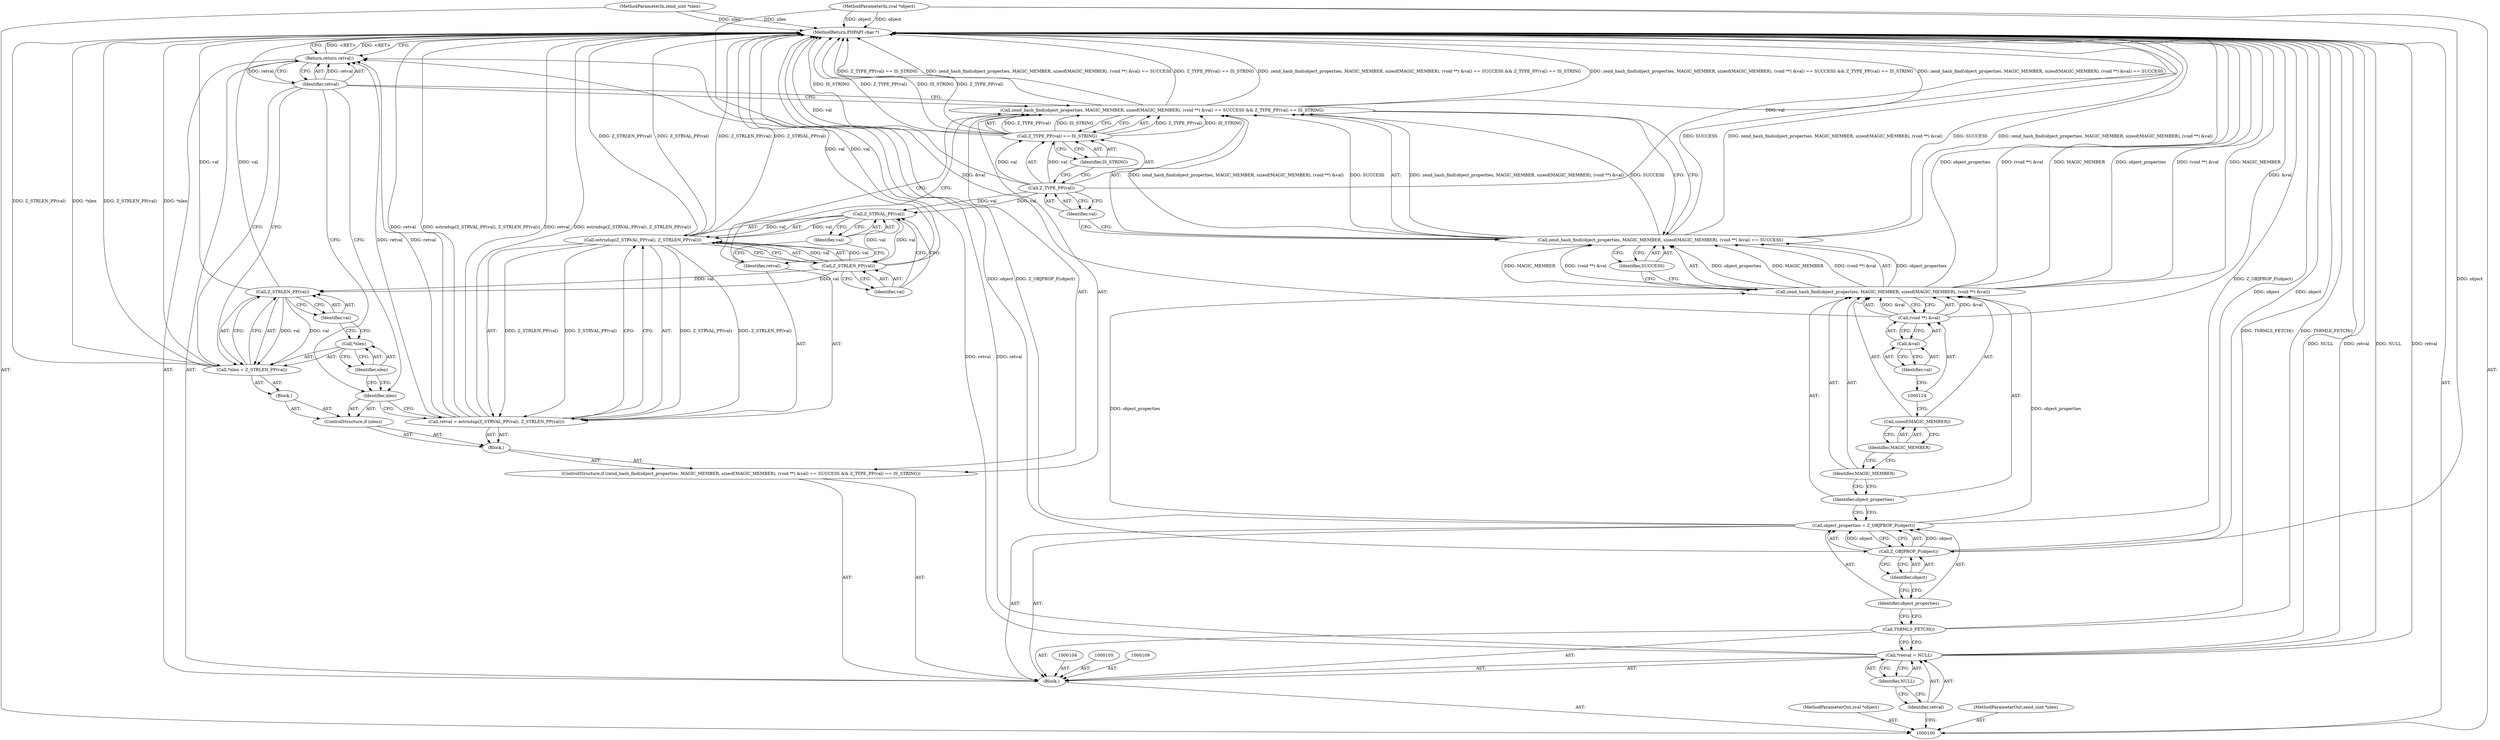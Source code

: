 digraph "0_php_fb83c76deec58f1fab17c350f04c9f042e5977d1" {
"1000150" [label="(MethodReturn,PHPAPI char *)"];
"1000101" [label="(MethodParameterIn,zval *object)"];
"1000223" [label="(MethodParameterOut,zval *object)"];
"1000102" [label="(MethodParameterIn,zend_uint *nlen)"];
"1000224" [label="(MethodParameterOut,zend_uint *nlen)"];
"1000127" [label="(Identifier,SUCCESS)"];
"1000116" [label="(Call,zend_hash_find(object_properties, MAGIC_MEMBER, sizeof(MAGIC_MEMBER), (void **) &val) == SUCCESS && Z_TYPE_PP(val) == IS_STRING)"];
"1000117" [label="(Call,zend_hash_find(object_properties, MAGIC_MEMBER, sizeof(MAGIC_MEMBER), (void **) &val) == SUCCESS)"];
"1000118" [label="(Call,zend_hash_find(object_properties, MAGIC_MEMBER, sizeof(MAGIC_MEMBER), (void **) &val))"];
"1000128" [label="(Call,Z_TYPE_PP(val) == IS_STRING)"];
"1000129" [label="(Call,Z_TYPE_PP(val))"];
"1000130" [label="(Identifier,val)"];
"1000131" [label="(Identifier,IS_STRING)"];
"1000132" [label="(Block,)"];
"1000119" [label="(Identifier,object_properties)"];
"1000120" [label="(Identifier,MAGIC_MEMBER)"];
"1000121" [label="(Call,sizeof(MAGIC_MEMBER))"];
"1000122" [label="(Identifier,MAGIC_MEMBER)"];
"1000115" [label="(ControlStructure,if (zend_hash_find(object_properties, MAGIC_MEMBER, sizeof(MAGIC_MEMBER), (void **) &val) == SUCCESS && Z_TYPE_PP(val) == IS_STRING))"];
"1000123" [label="(Call,(void **) &val)"];
"1000125" [label="(Call,&val)"];
"1000126" [label="(Identifier,val)"];
"1000133" [label="(Call,retval = estrndup(Z_STRVAL_PP(val), Z_STRLEN_PP(val)))"];
"1000134" [label="(Identifier,retval)"];
"1000135" [label="(Call,estrndup(Z_STRVAL_PP(val), Z_STRLEN_PP(val)))"];
"1000136" [label="(Call,Z_STRVAL_PP(val))"];
"1000137" [label="(Identifier,val)"];
"1000138" [label="(Call,Z_STRLEN_PP(val))"];
"1000139" [label="(Identifier,val)"];
"1000140" [label="(ControlStructure,if (nlen))"];
"1000141" [label="(Identifier,nlen)"];
"1000142" [label="(Block,)"];
"1000146" [label="(Call,Z_STRLEN_PP(val))"];
"1000147" [label="(Identifier,val)"];
"1000143" [label="(Call,*nlen = Z_STRLEN_PP(val))"];
"1000144" [label="(Call,*nlen)"];
"1000145" [label="(Identifier,nlen)"];
"1000148" [label="(Return,return retval;)"];
"1000149" [label="(Identifier,retval)"];
"1000103" [label="(Block,)"];
"1000108" [label="(Identifier,NULL)"];
"1000106" [label="(Call,*retval = NULL)"];
"1000107" [label="(Identifier,retval)"];
"1000110" [label="(Call,TSRMLS_FETCH())"];
"1000113" [label="(Call,Z_OBJPROP_P(object))"];
"1000114" [label="(Identifier,object)"];
"1000111" [label="(Call,object_properties = Z_OBJPROP_P(object))"];
"1000112" [label="(Identifier,object_properties)"];
"1000150" -> "1000100"  [label="AST: "];
"1000150" -> "1000148"  [label="CFG: "];
"1000148" -> "1000150"  [label="DDG: <RET>"];
"1000116" -> "1000150"  [label="DDG: zend_hash_find(object_properties, MAGIC_MEMBER, sizeof(MAGIC_MEMBER), (void **) &val) == SUCCESS"];
"1000116" -> "1000150"  [label="DDG: Z_TYPE_PP(val) == IS_STRING"];
"1000116" -> "1000150"  [label="DDG: zend_hash_find(object_properties, MAGIC_MEMBER, sizeof(MAGIC_MEMBER), (void **) &val) == SUCCESS && Z_TYPE_PP(val) == IS_STRING"];
"1000129" -> "1000150"  [label="DDG: val"];
"1000123" -> "1000150"  [label="DDG: &val"];
"1000106" -> "1000150"  [label="DDG: NULL"];
"1000106" -> "1000150"  [label="DDG: retval"];
"1000113" -> "1000150"  [label="DDG: object"];
"1000117" -> "1000150"  [label="DDG: SUCCESS"];
"1000117" -> "1000150"  [label="DDG: zend_hash_find(object_properties, MAGIC_MEMBER, sizeof(MAGIC_MEMBER), (void **) &val)"];
"1000118" -> "1000150"  [label="DDG: object_properties"];
"1000118" -> "1000150"  [label="DDG: (void **) &val"];
"1000118" -> "1000150"  [label="DDG: MAGIC_MEMBER"];
"1000143" -> "1000150"  [label="DDG: Z_STRLEN_PP(val)"];
"1000143" -> "1000150"  [label="DDG: *nlen"];
"1000128" -> "1000150"  [label="DDG: IS_STRING"];
"1000128" -> "1000150"  [label="DDG: Z_TYPE_PP(val)"];
"1000138" -> "1000150"  [label="DDG: val"];
"1000133" -> "1000150"  [label="DDG: retval"];
"1000133" -> "1000150"  [label="DDG: estrndup(Z_STRVAL_PP(val), Z_STRLEN_PP(val))"];
"1000102" -> "1000150"  [label="DDG: nlen"];
"1000111" -> "1000150"  [label="DDG: Z_OBJPROP_P(object)"];
"1000101" -> "1000150"  [label="DDG: object"];
"1000110" -> "1000150"  [label="DDG: TSRMLS_FETCH()"];
"1000135" -> "1000150"  [label="DDG: Z_STRVAL_PP(val)"];
"1000135" -> "1000150"  [label="DDG: Z_STRLEN_PP(val)"];
"1000146" -> "1000150"  [label="DDG: val"];
"1000101" -> "1000100"  [label="AST: "];
"1000101" -> "1000150"  [label="DDG: object"];
"1000101" -> "1000113"  [label="DDG: object"];
"1000223" -> "1000100"  [label="AST: "];
"1000102" -> "1000100"  [label="AST: "];
"1000102" -> "1000150"  [label="DDG: nlen"];
"1000224" -> "1000100"  [label="AST: "];
"1000127" -> "1000117"  [label="AST: "];
"1000127" -> "1000118"  [label="CFG: "];
"1000117" -> "1000127"  [label="CFG: "];
"1000116" -> "1000115"  [label="AST: "];
"1000116" -> "1000117"  [label="CFG: "];
"1000116" -> "1000128"  [label="CFG: "];
"1000117" -> "1000116"  [label="AST: "];
"1000128" -> "1000116"  [label="AST: "];
"1000134" -> "1000116"  [label="CFG: "];
"1000149" -> "1000116"  [label="CFG: "];
"1000116" -> "1000150"  [label="DDG: zend_hash_find(object_properties, MAGIC_MEMBER, sizeof(MAGIC_MEMBER), (void **) &val) == SUCCESS"];
"1000116" -> "1000150"  [label="DDG: Z_TYPE_PP(val) == IS_STRING"];
"1000116" -> "1000150"  [label="DDG: zend_hash_find(object_properties, MAGIC_MEMBER, sizeof(MAGIC_MEMBER), (void **) &val) == SUCCESS && Z_TYPE_PP(val) == IS_STRING"];
"1000117" -> "1000116"  [label="DDG: zend_hash_find(object_properties, MAGIC_MEMBER, sizeof(MAGIC_MEMBER), (void **) &val)"];
"1000117" -> "1000116"  [label="DDG: SUCCESS"];
"1000128" -> "1000116"  [label="DDG: Z_TYPE_PP(val)"];
"1000128" -> "1000116"  [label="DDG: IS_STRING"];
"1000117" -> "1000116"  [label="AST: "];
"1000117" -> "1000127"  [label="CFG: "];
"1000118" -> "1000117"  [label="AST: "];
"1000127" -> "1000117"  [label="AST: "];
"1000130" -> "1000117"  [label="CFG: "];
"1000116" -> "1000117"  [label="CFG: "];
"1000117" -> "1000150"  [label="DDG: SUCCESS"];
"1000117" -> "1000150"  [label="DDG: zend_hash_find(object_properties, MAGIC_MEMBER, sizeof(MAGIC_MEMBER), (void **) &val)"];
"1000117" -> "1000116"  [label="DDG: zend_hash_find(object_properties, MAGIC_MEMBER, sizeof(MAGIC_MEMBER), (void **) &val)"];
"1000117" -> "1000116"  [label="DDG: SUCCESS"];
"1000118" -> "1000117"  [label="DDG: object_properties"];
"1000118" -> "1000117"  [label="DDG: MAGIC_MEMBER"];
"1000118" -> "1000117"  [label="DDG: (void **) &val"];
"1000118" -> "1000117"  [label="AST: "];
"1000118" -> "1000123"  [label="CFG: "];
"1000119" -> "1000118"  [label="AST: "];
"1000120" -> "1000118"  [label="AST: "];
"1000121" -> "1000118"  [label="AST: "];
"1000123" -> "1000118"  [label="AST: "];
"1000127" -> "1000118"  [label="CFG: "];
"1000118" -> "1000150"  [label="DDG: object_properties"];
"1000118" -> "1000150"  [label="DDG: (void **) &val"];
"1000118" -> "1000150"  [label="DDG: MAGIC_MEMBER"];
"1000118" -> "1000117"  [label="DDG: object_properties"];
"1000118" -> "1000117"  [label="DDG: MAGIC_MEMBER"];
"1000118" -> "1000117"  [label="DDG: (void **) &val"];
"1000111" -> "1000118"  [label="DDG: object_properties"];
"1000123" -> "1000118"  [label="DDG: &val"];
"1000128" -> "1000116"  [label="AST: "];
"1000128" -> "1000131"  [label="CFG: "];
"1000129" -> "1000128"  [label="AST: "];
"1000131" -> "1000128"  [label="AST: "];
"1000116" -> "1000128"  [label="CFG: "];
"1000128" -> "1000150"  [label="DDG: IS_STRING"];
"1000128" -> "1000150"  [label="DDG: Z_TYPE_PP(val)"];
"1000128" -> "1000116"  [label="DDG: Z_TYPE_PP(val)"];
"1000128" -> "1000116"  [label="DDG: IS_STRING"];
"1000129" -> "1000128"  [label="DDG: val"];
"1000129" -> "1000128"  [label="AST: "];
"1000129" -> "1000130"  [label="CFG: "];
"1000130" -> "1000129"  [label="AST: "];
"1000131" -> "1000129"  [label="CFG: "];
"1000129" -> "1000150"  [label="DDG: val"];
"1000129" -> "1000128"  [label="DDG: val"];
"1000129" -> "1000136"  [label="DDG: val"];
"1000130" -> "1000129"  [label="AST: "];
"1000130" -> "1000117"  [label="CFG: "];
"1000129" -> "1000130"  [label="CFG: "];
"1000131" -> "1000128"  [label="AST: "];
"1000131" -> "1000129"  [label="CFG: "];
"1000128" -> "1000131"  [label="CFG: "];
"1000132" -> "1000115"  [label="AST: "];
"1000133" -> "1000132"  [label="AST: "];
"1000140" -> "1000132"  [label="AST: "];
"1000119" -> "1000118"  [label="AST: "];
"1000119" -> "1000111"  [label="CFG: "];
"1000120" -> "1000119"  [label="CFG: "];
"1000120" -> "1000118"  [label="AST: "];
"1000120" -> "1000119"  [label="CFG: "];
"1000122" -> "1000120"  [label="CFG: "];
"1000121" -> "1000118"  [label="AST: "];
"1000121" -> "1000122"  [label="CFG: "];
"1000122" -> "1000121"  [label="AST: "];
"1000124" -> "1000121"  [label="CFG: "];
"1000122" -> "1000121"  [label="AST: "];
"1000122" -> "1000120"  [label="CFG: "];
"1000121" -> "1000122"  [label="CFG: "];
"1000115" -> "1000103"  [label="AST: "];
"1000116" -> "1000115"  [label="AST: "];
"1000132" -> "1000115"  [label="AST: "];
"1000123" -> "1000118"  [label="AST: "];
"1000123" -> "1000125"  [label="CFG: "];
"1000124" -> "1000123"  [label="AST: "];
"1000125" -> "1000123"  [label="AST: "];
"1000118" -> "1000123"  [label="CFG: "];
"1000123" -> "1000150"  [label="DDG: &val"];
"1000123" -> "1000118"  [label="DDG: &val"];
"1000125" -> "1000123"  [label="AST: "];
"1000125" -> "1000126"  [label="CFG: "];
"1000126" -> "1000125"  [label="AST: "];
"1000123" -> "1000125"  [label="CFG: "];
"1000126" -> "1000125"  [label="AST: "];
"1000126" -> "1000124"  [label="CFG: "];
"1000125" -> "1000126"  [label="CFG: "];
"1000133" -> "1000132"  [label="AST: "];
"1000133" -> "1000135"  [label="CFG: "];
"1000134" -> "1000133"  [label="AST: "];
"1000135" -> "1000133"  [label="AST: "];
"1000141" -> "1000133"  [label="CFG: "];
"1000133" -> "1000150"  [label="DDG: retval"];
"1000133" -> "1000150"  [label="DDG: estrndup(Z_STRVAL_PP(val), Z_STRLEN_PP(val))"];
"1000135" -> "1000133"  [label="DDG: Z_STRVAL_PP(val)"];
"1000135" -> "1000133"  [label="DDG: Z_STRLEN_PP(val)"];
"1000133" -> "1000148"  [label="DDG: retval"];
"1000134" -> "1000133"  [label="AST: "];
"1000134" -> "1000116"  [label="CFG: "];
"1000137" -> "1000134"  [label="CFG: "];
"1000135" -> "1000133"  [label="AST: "];
"1000135" -> "1000138"  [label="CFG: "];
"1000136" -> "1000135"  [label="AST: "];
"1000138" -> "1000135"  [label="AST: "];
"1000133" -> "1000135"  [label="CFG: "];
"1000135" -> "1000150"  [label="DDG: Z_STRVAL_PP(val)"];
"1000135" -> "1000150"  [label="DDG: Z_STRLEN_PP(val)"];
"1000135" -> "1000133"  [label="DDG: Z_STRVAL_PP(val)"];
"1000135" -> "1000133"  [label="DDG: Z_STRLEN_PP(val)"];
"1000136" -> "1000135"  [label="DDG: val"];
"1000138" -> "1000135"  [label="DDG: val"];
"1000136" -> "1000135"  [label="AST: "];
"1000136" -> "1000137"  [label="CFG: "];
"1000137" -> "1000136"  [label="AST: "];
"1000139" -> "1000136"  [label="CFG: "];
"1000136" -> "1000135"  [label="DDG: val"];
"1000129" -> "1000136"  [label="DDG: val"];
"1000136" -> "1000138"  [label="DDG: val"];
"1000137" -> "1000136"  [label="AST: "];
"1000137" -> "1000134"  [label="CFG: "];
"1000136" -> "1000137"  [label="CFG: "];
"1000138" -> "1000135"  [label="AST: "];
"1000138" -> "1000139"  [label="CFG: "];
"1000139" -> "1000138"  [label="AST: "];
"1000135" -> "1000138"  [label="CFG: "];
"1000138" -> "1000150"  [label="DDG: val"];
"1000138" -> "1000135"  [label="DDG: val"];
"1000136" -> "1000138"  [label="DDG: val"];
"1000138" -> "1000146"  [label="DDG: val"];
"1000139" -> "1000138"  [label="AST: "];
"1000139" -> "1000136"  [label="CFG: "];
"1000138" -> "1000139"  [label="CFG: "];
"1000140" -> "1000132"  [label="AST: "];
"1000141" -> "1000140"  [label="AST: "];
"1000142" -> "1000140"  [label="AST: "];
"1000141" -> "1000140"  [label="AST: "];
"1000141" -> "1000133"  [label="CFG: "];
"1000145" -> "1000141"  [label="CFG: "];
"1000149" -> "1000141"  [label="CFG: "];
"1000142" -> "1000140"  [label="AST: "];
"1000143" -> "1000142"  [label="AST: "];
"1000146" -> "1000143"  [label="AST: "];
"1000146" -> "1000147"  [label="CFG: "];
"1000147" -> "1000146"  [label="AST: "];
"1000143" -> "1000146"  [label="CFG: "];
"1000146" -> "1000150"  [label="DDG: val"];
"1000146" -> "1000143"  [label="DDG: val"];
"1000138" -> "1000146"  [label="DDG: val"];
"1000147" -> "1000146"  [label="AST: "];
"1000147" -> "1000144"  [label="CFG: "];
"1000146" -> "1000147"  [label="CFG: "];
"1000143" -> "1000142"  [label="AST: "];
"1000143" -> "1000146"  [label="CFG: "];
"1000144" -> "1000143"  [label="AST: "];
"1000146" -> "1000143"  [label="AST: "];
"1000149" -> "1000143"  [label="CFG: "];
"1000143" -> "1000150"  [label="DDG: Z_STRLEN_PP(val)"];
"1000143" -> "1000150"  [label="DDG: *nlen"];
"1000146" -> "1000143"  [label="DDG: val"];
"1000144" -> "1000143"  [label="AST: "];
"1000144" -> "1000145"  [label="CFG: "];
"1000145" -> "1000144"  [label="AST: "];
"1000147" -> "1000144"  [label="CFG: "];
"1000145" -> "1000144"  [label="AST: "];
"1000145" -> "1000141"  [label="CFG: "];
"1000144" -> "1000145"  [label="CFG: "];
"1000148" -> "1000103"  [label="AST: "];
"1000148" -> "1000149"  [label="CFG: "];
"1000149" -> "1000148"  [label="AST: "];
"1000150" -> "1000148"  [label="CFG: "];
"1000148" -> "1000150"  [label="DDG: <RET>"];
"1000149" -> "1000148"  [label="DDG: retval"];
"1000106" -> "1000148"  [label="DDG: retval"];
"1000133" -> "1000148"  [label="DDG: retval"];
"1000149" -> "1000148"  [label="AST: "];
"1000149" -> "1000143"  [label="CFG: "];
"1000149" -> "1000141"  [label="CFG: "];
"1000149" -> "1000116"  [label="CFG: "];
"1000148" -> "1000149"  [label="CFG: "];
"1000149" -> "1000148"  [label="DDG: retval"];
"1000103" -> "1000100"  [label="AST: "];
"1000104" -> "1000103"  [label="AST: "];
"1000105" -> "1000103"  [label="AST: "];
"1000106" -> "1000103"  [label="AST: "];
"1000109" -> "1000103"  [label="AST: "];
"1000110" -> "1000103"  [label="AST: "];
"1000111" -> "1000103"  [label="AST: "];
"1000115" -> "1000103"  [label="AST: "];
"1000148" -> "1000103"  [label="AST: "];
"1000108" -> "1000106"  [label="AST: "];
"1000108" -> "1000107"  [label="CFG: "];
"1000106" -> "1000108"  [label="CFG: "];
"1000106" -> "1000103"  [label="AST: "];
"1000106" -> "1000108"  [label="CFG: "];
"1000107" -> "1000106"  [label="AST: "];
"1000108" -> "1000106"  [label="AST: "];
"1000110" -> "1000106"  [label="CFG: "];
"1000106" -> "1000150"  [label="DDG: NULL"];
"1000106" -> "1000150"  [label="DDG: retval"];
"1000106" -> "1000148"  [label="DDG: retval"];
"1000107" -> "1000106"  [label="AST: "];
"1000107" -> "1000100"  [label="CFG: "];
"1000108" -> "1000107"  [label="CFG: "];
"1000110" -> "1000103"  [label="AST: "];
"1000110" -> "1000106"  [label="CFG: "];
"1000112" -> "1000110"  [label="CFG: "];
"1000110" -> "1000150"  [label="DDG: TSRMLS_FETCH()"];
"1000113" -> "1000111"  [label="AST: "];
"1000113" -> "1000114"  [label="CFG: "];
"1000114" -> "1000113"  [label="AST: "];
"1000111" -> "1000113"  [label="CFG: "];
"1000113" -> "1000150"  [label="DDG: object"];
"1000113" -> "1000111"  [label="DDG: object"];
"1000101" -> "1000113"  [label="DDG: object"];
"1000114" -> "1000113"  [label="AST: "];
"1000114" -> "1000112"  [label="CFG: "];
"1000113" -> "1000114"  [label="CFG: "];
"1000111" -> "1000103"  [label="AST: "];
"1000111" -> "1000113"  [label="CFG: "];
"1000112" -> "1000111"  [label="AST: "];
"1000113" -> "1000111"  [label="AST: "];
"1000119" -> "1000111"  [label="CFG: "];
"1000111" -> "1000150"  [label="DDG: Z_OBJPROP_P(object)"];
"1000113" -> "1000111"  [label="DDG: object"];
"1000111" -> "1000118"  [label="DDG: object_properties"];
"1000112" -> "1000111"  [label="AST: "];
"1000112" -> "1000110"  [label="CFG: "];
"1000114" -> "1000112"  [label="CFG: "];
}

